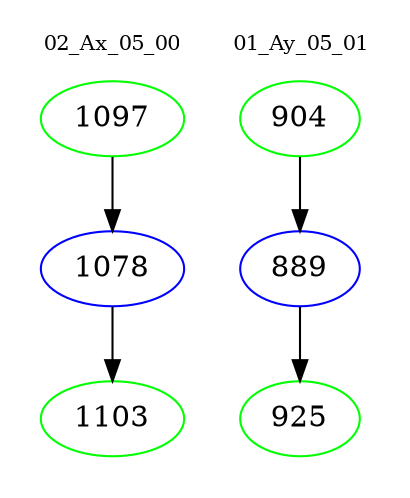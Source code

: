 digraph{
subgraph cluster_0 {
color = white
label = "02_Ax_05_00";
fontsize=10;
T0_1097 [label="1097", color="green"]
T0_1097 -> T0_1078 [color="black"]
T0_1078 [label="1078", color="blue"]
T0_1078 -> T0_1103 [color="black"]
T0_1103 [label="1103", color="green"]
}
subgraph cluster_1 {
color = white
label = "01_Ay_05_01";
fontsize=10;
T1_904 [label="904", color="green"]
T1_904 -> T1_889 [color="black"]
T1_889 [label="889", color="blue"]
T1_889 -> T1_925 [color="black"]
T1_925 [label="925", color="green"]
}
}
